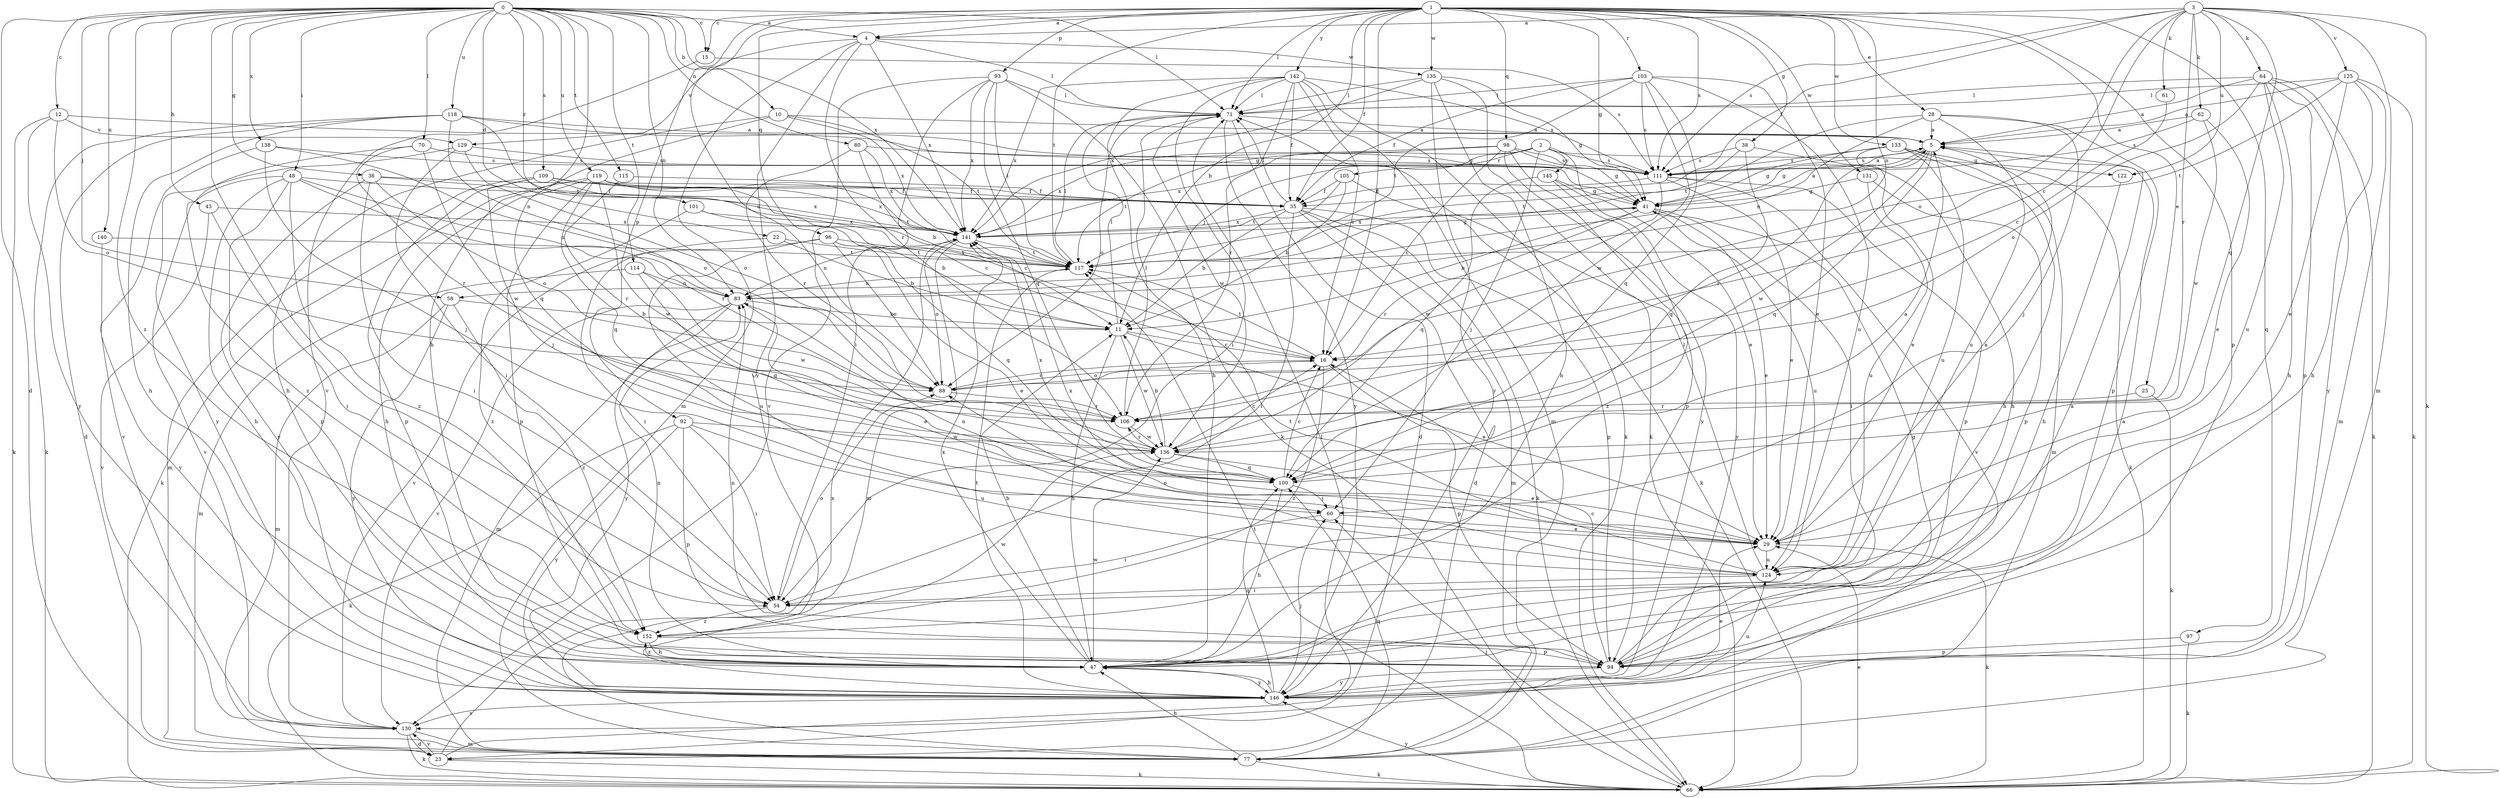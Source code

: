 strict digraph  {
0;
1;
2;
3;
4;
5;
10;
11;
12;
15;
16;
22;
23;
25;
28;
29;
35;
36;
38;
41;
43;
47;
48;
54;
58;
60;
61;
62;
64;
66;
70;
71;
77;
80;
83;
88;
92;
93;
94;
96;
97;
98;
100;
101;
103;
105;
106;
109;
111;
114;
115;
117;
118;
119;
122;
124;
125;
129;
130;
131;
133;
135;
136;
138;
140;
141;
142;
145;
146;
152;
0 -> 4  [label=a];
0 -> 10  [label=b];
0 -> 12  [label=c];
0 -> 15  [label=c];
0 -> 22  [label=d];
0 -> 23  [label=d];
0 -> 36  [label=g];
0 -> 43  [label=h];
0 -> 47  [label=h];
0 -> 48  [label=i];
0 -> 54  [label=i];
0 -> 58  [label=j];
0 -> 70  [label=l];
0 -> 71  [label=l];
0 -> 80  [label=n];
0 -> 83  [label=n];
0 -> 101  [label=r];
0 -> 109  [label=s];
0 -> 114  [label=t];
0 -> 115  [label=t];
0 -> 118  [label=u];
0 -> 119  [label=u];
0 -> 138  [label=x];
0 -> 140  [label=x];
0 -> 141  [label=x];
0 -> 152  [label=z];
1 -> 4  [label=a];
1 -> 11  [label=b];
1 -> 15  [label=c];
1 -> 16  [label=c];
1 -> 25  [label=e];
1 -> 28  [label=e];
1 -> 35  [label=f];
1 -> 38  [label=g];
1 -> 41  [label=g];
1 -> 71  [label=l];
1 -> 83  [label=n];
1 -> 88  [label=o];
1 -> 92  [label=p];
1 -> 93  [label=p];
1 -> 94  [label=p];
1 -> 96  [label=q];
1 -> 97  [label=q];
1 -> 98  [label=q];
1 -> 103  [label=r];
1 -> 111  [label=s];
1 -> 117  [label=t];
1 -> 131  [label=w];
1 -> 133  [label=w];
1 -> 135  [label=w];
1 -> 142  [label=y];
2 -> 29  [label=e];
2 -> 58  [label=j];
2 -> 60  [label=j];
2 -> 105  [label=r];
2 -> 111  [label=s];
2 -> 122  [label=u];
2 -> 141  [label=x];
2 -> 145  [label=y];
3 -> 4  [label=a];
3 -> 16  [label=c];
3 -> 35  [label=f];
3 -> 61  [label=k];
3 -> 62  [label=k];
3 -> 64  [label=k];
3 -> 66  [label=k];
3 -> 77  [label=m];
3 -> 88  [label=o];
3 -> 100  [label=q];
3 -> 106  [label=r];
3 -> 111  [label=s];
3 -> 122  [label=u];
3 -> 125  [label=v];
4 -> 71  [label=l];
4 -> 77  [label=m];
4 -> 106  [label=r];
4 -> 129  [label=v];
4 -> 135  [label=w];
4 -> 141  [label=x];
4 -> 146  [label=y];
5 -> 41  [label=g];
5 -> 100  [label=q];
5 -> 106  [label=r];
5 -> 111  [label=s];
5 -> 136  [label=w];
10 -> 5  [label=a];
10 -> 47  [label=h];
10 -> 100  [label=q];
10 -> 117  [label=t];
10 -> 141  [label=x];
11 -> 16  [label=c];
11 -> 29  [label=e];
11 -> 47  [label=h];
11 -> 71  [label=l];
11 -> 136  [label=w];
12 -> 41  [label=g];
12 -> 66  [label=k];
12 -> 88  [label=o];
12 -> 129  [label=v];
12 -> 146  [label=y];
15 -> 111  [label=s];
15 -> 130  [label=v];
16 -> 88  [label=o];
16 -> 94  [label=p];
16 -> 117  [label=t];
16 -> 152  [label=z];
22 -> 11  [label=b];
22 -> 54  [label=i];
22 -> 117  [label=t];
23 -> 66  [label=k];
23 -> 71  [label=l];
23 -> 130  [label=v];
23 -> 141  [label=x];
25 -> 66  [label=k];
25 -> 106  [label=r];
28 -> 5  [label=a];
28 -> 60  [label=j];
28 -> 83  [label=n];
28 -> 94  [label=p];
28 -> 117  [label=t];
28 -> 124  [label=u];
29 -> 5  [label=a];
29 -> 66  [label=k];
29 -> 83  [label=n];
29 -> 124  [label=u];
29 -> 141  [label=x];
35 -> 11  [label=b];
35 -> 23  [label=d];
35 -> 54  [label=i];
35 -> 66  [label=k];
35 -> 71  [label=l];
35 -> 77  [label=m];
35 -> 94  [label=p];
35 -> 141  [label=x];
36 -> 35  [label=f];
36 -> 54  [label=i];
36 -> 88  [label=o];
36 -> 141  [label=x];
36 -> 146  [label=y];
38 -> 47  [label=h];
38 -> 100  [label=q];
38 -> 111  [label=s];
38 -> 117  [label=t];
41 -> 5  [label=a];
41 -> 11  [label=b];
41 -> 29  [label=e];
41 -> 54  [label=i];
41 -> 106  [label=r];
41 -> 124  [label=u];
41 -> 141  [label=x];
43 -> 54  [label=i];
43 -> 130  [label=v];
43 -> 141  [label=x];
47 -> 11  [label=b];
47 -> 83  [label=n];
47 -> 136  [label=w];
47 -> 141  [label=x];
47 -> 146  [label=y];
47 -> 152  [label=z];
48 -> 35  [label=f];
48 -> 47  [label=h];
48 -> 83  [label=n];
48 -> 94  [label=p];
48 -> 106  [label=r];
48 -> 130  [label=v];
48 -> 152  [label=z];
54 -> 88  [label=o];
54 -> 152  [label=z];
58 -> 11  [label=b];
58 -> 77  [label=m];
58 -> 146  [label=y];
58 -> 152  [label=z];
60 -> 29  [label=e];
60 -> 54  [label=i];
61 -> 16  [label=c];
62 -> 5  [label=a];
62 -> 29  [label=e];
62 -> 111  [label=s];
62 -> 136  [label=w];
64 -> 5  [label=a];
64 -> 47  [label=h];
64 -> 66  [label=k];
64 -> 71  [label=l];
64 -> 88  [label=o];
64 -> 94  [label=p];
64 -> 124  [label=u];
64 -> 146  [label=y];
66 -> 29  [label=e];
66 -> 60  [label=j];
66 -> 117  [label=t];
66 -> 146  [label=y];
70 -> 106  [label=r];
70 -> 111  [label=s];
70 -> 136  [label=w];
70 -> 152  [label=z];
71 -> 5  [label=a];
71 -> 23  [label=d];
71 -> 88  [label=o];
71 -> 136  [label=w];
71 -> 146  [label=y];
77 -> 47  [label=h];
77 -> 66  [label=k];
77 -> 100  [label=q];
80 -> 11  [label=b];
80 -> 106  [label=r];
80 -> 111  [label=s];
80 -> 141  [label=x];
83 -> 11  [label=b];
83 -> 29  [label=e];
83 -> 77  [label=m];
83 -> 130  [label=v];
83 -> 146  [label=y];
88 -> 16  [label=c];
88 -> 106  [label=r];
92 -> 54  [label=i];
92 -> 66  [label=k];
92 -> 94  [label=p];
92 -> 124  [label=u];
92 -> 136  [label=w];
92 -> 146  [label=y];
93 -> 54  [label=i];
93 -> 66  [label=k];
93 -> 71  [label=l];
93 -> 100  [label=q];
93 -> 117  [label=t];
93 -> 130  [label=v];
93 -> 141  [label=x];
94 -> 5  [label=a];
94 -> 16  [label=c];
94 -> 41  [label=g];
94 -> 83  [label=n];
94 -> 146  [label=y];
96 -> 29  [label=e];
96 -> 88  [label=o];
96 -> 100  [label=q];
96 -> 117  [label=t];
96 -> 124  [label=u];
96 -> 130  [label=v];
97 -> 66  [label=k];
97 -> 94  [label=p];
98 -> 16  [label=c];
98 -> 41  [label=g];
98 -> 94  [label=p];
98 -> 111  [label=s];
98 -> 117  [label=t];
98 -> 141  [label=x];
98 -> 146  [label=y];
100 -> 5  [label=a];
100 -> 16  [label=c];
100 -> 47  [label=h];
100 -> 60  [label=j];
100 -> 141  [label=x];
101 -> 11  [label=b];
101 -> 141  [label=x];
101 -> 152  [label=z];
103 -> 29  [label=e];
103 -> 35  [label=f];
103 -> 71  [label=l];
103 -> 100  [label=q];
103 -> 111  [label=s];
103 -> 117  [label=t];
103 -> 124  [label=u];
103 -> 136  [label=w];
105 -> 11  [label=b];
105 -> 35  [label=f];
105 -> 66  [label=k];
105 -> 117  [label=t];
106 -> 71  [label=l];
106 -> 136  [label=w];
109 -> 16  [label=c];
109 -> 35  [label=f];
109 -> 60  [label=j];
109 -> 77  [label=m];
109 -> 94  [label=p];
109 -> 141  [label=x];
111 -> 5  [label=a];
111 -> 29  [label=e];
111 -> 35  [label=f];
111 -> 94  [label=p];
111 -> 130  [label=v];
111 -> 136  [label=w];
114 -> 77  [label=m];
114 -> 83  [label=n];
114 -> 100  [label=q];
114 -> 136  [label=w];
115 -> 35  [label=f];
115 -> 106  [label=r];
117 -> 71  [label=l];
117 -> 83  [label=n];
118 -> 5  [label=a];
118 -> 23  [label=d];
118 -> 41  [label=g];
118 -> 47  [label=h];
118 -> 66  [label=k];
118 -> 83  [label=n];
118 -> 117  [label=t];
119 -> 16  [label=c];
119 -> 35  [label=f];
119 -> 47  [label=h];
119 -> 66  [label=k];
119 -> 94  [label=p];
119 -> 100  [label=q];
119 -> 117  [label=t];
119 -> 136  [label=w];
122 -> 47  [label=h];
124 -> 54  [label=i];
124 -> 71  [label=l];
124 -> 88  [label=o];
124 -> 117  [label=t];
125 -> 5  [label=a];
125 -> 29  [label=e];
125 -> 47  [label=h];
125 -> 66  [label=k];
125 -> 71  [label=l];
125 -> 77  [label=m];
125 -> 117  [label=t];
129 -> 54  [label=i];
129 -> 88  [label=o];
129 -> 111  [label=s];
129 -> 146  [label=y];
130 -> 23  [label=d];
130 -> 66  [label=k];
130 -> 77  [label=m];
131 -> 41  [label=g];
131 -> 94  [label=p];
131 -> 124  [label=u];
133 -> 29  [label=e];
133 -> 41  [label=g];
133 -> 47  [label=h];
133 -> 66  [label=k];
133 -> 77  [label=m];
133 -> 111  [label=s];
133 -> 124  [label=u];
135 -> 41  [label=g];
135 -> 47  [label=h];
135 -> 66  [label=k];
135 -> 71  [label=l];
135 -> 141  [label=x];
135 -> 146  [label=y];
136 -> 11  [label=b];
136 -> 16  [label=c];
136 -> 29  [label=e];
136 -> 100  [label=q];
136 -> 106  [label=r];
138 -> 60  [label=j];
138 -> 88  [label=o];
138 -> 111  [label=s];
138 -> 130  [label=v];
140 -> 117  [label=t];
140 -> 146  [label=y];
141 -> 41  [label=g];
141 -> 77  [label=m];
141 -> 83  [label=n];
141 -> 88  [label=o];
141 -> 117  [label=t];
142 -> 16  [label=c];
142 -> 35  [label=f];
142 -> 47  [label=h];
142 -> 54  [label=i];
142 -> 66  [label=k];
142 -> 71  [label=l];
142 -> 77  [label=m];
142 -> 106  [label=r];
142 -> 111  [label=s];
142 -> 141  [label=x];
145 -> 41  [label=g];
145 -> 100  [label=q];
145 -> 146  [label=y];
145 -> 152  [label=z];
146 -> 5  [label=a];
146 -> 29  [label=e];
146 -> 47  [label=h];
146 -> 60  [label=j];
146 -> 100  [label=q];
146 -> 117  [label=t];
146 -> 124  [label=u];
146 -> 130  [label=v];
152 -> 47  [label=h];
152 -> 94  [label=p];
152 -> 136  [label=w];
}
